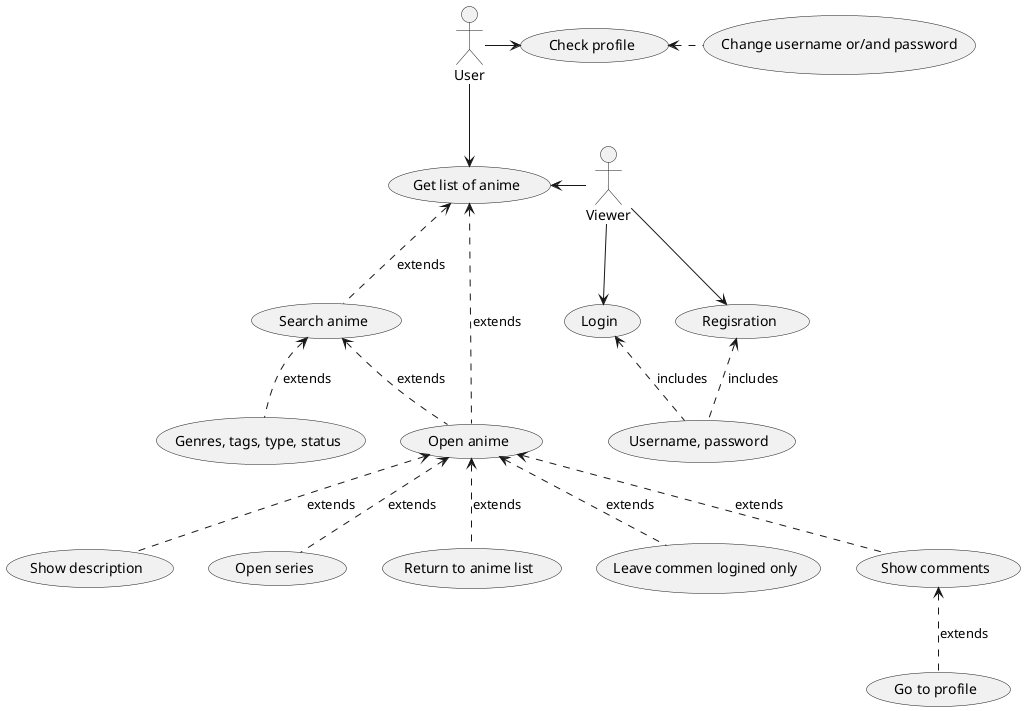 @startuml usecase

actor Viewer
actor User

(Get list of anime) as animeList

Viewer --> (Login)
Viewer --> (Regisration)
Viewer -left-> animeList
(Login) <.- (Username, password) : includes
(Regisration) <.- (Username, password) : includes

(Check profile) as profile
User -> profile
profile <. (Change username or/and password)

User --> animeList

animeList <.- (Search anime) : extends
(Search anime) <.- (Genres, tags, type, status) : extends
(Search anime) <.- (Open anime) : extends

animeList <.- (Open anime) : extends
(Open anime) <.- (Show description) : extends
(Open anime) <.- (Open series) : extends
(Open anime) <.- (Return to anime list) : extends
(Open anime) <.- (Leave commen logined only) : extends
(Open anime) <.- (Show comments) : extends
(Show comments) <.- (Go to profile) : extends


@enduml